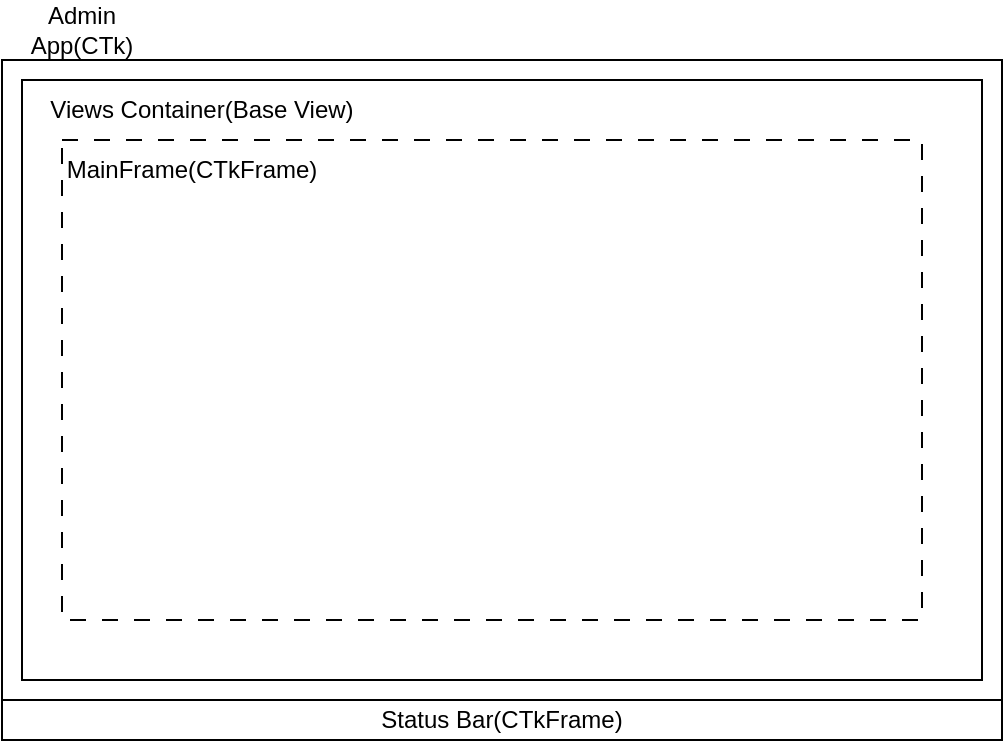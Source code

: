 <mxfile version="24.7.1" type="github">
  <diagram name="Page-1" id="XX11-0HXfy3PD_i3t4sz">
    <mxGraphModel dx="829" dy="413" grid="1" gridSize="10" guides="1" tooltips="1" connect="1" arrows="1" fold="1" page="1" pageScale="1" pageWidth="850" pageHeight="1100" math="0" shadow="0">
      <root>
        <mxCell id="0" />
        <mxCell id="1" parent="0" />
        <mxCell id="3fRI9fv5o45u41rRySMn-2" value="" style="rounded=0;whiteSpace=wrap;html=1;" parent="1" vertex="1">
          <mxGeometry x="160" y="130" width="500" height="340" as="geometry" />
        </mxCell>
        <mxCell id="3fRI9fv5o45u41rRySMn-3" value="Admin App(CTk)" style="text;html=1;align=center;verticalAlign=middle;whiteSpace=wrap;rounded=0;" parent="1" vertex="1">
          <mxGeometry x="160" y="100" width="80" height="30" as="geometry" />
        </mxCell>
        <mxCell id="3fRI9fv5o45u41rRySMn-4" value="Status Bar(CTkFrame)" style="rounded=0;whiteSpace=wrap;html=1;" parent="1" vertex="1">
          <mxGeometry x="160" y="450" width="500" height="20" as="geometry" />
        </mxCell>
        <mxCell id="3fRI9fv5o45u41rRySMn-5" value="" style="rounded=0;whiteSpace=wrap;html=1;" parent="1" vertex="1">
          <mxGeometry x="170" y="140" width="480" height="300" as="geometry" />
        </mxCell>
        <mxCell id="3fRI9fv5o45u41rRySMn-6" value="Views Container(Base View)" style="text;html=1;align=center;verticalAlign=middle;whiteSpace=wrap;rounded=0;" parent="1" vertex="1">
          <mxGeometry x="170" y="140" width="180" height="30" as="geometry" />
        </mxCell>
        <mxCell id="3fRI9fv5o45u41rRySMn-7" value="" style="rounded=0;whiteSpace=wrap;html=1;dashed=1;dashPattern=8 8;" parent="1" vertex="1">
          <mxGeometry x="190" y="170" width="430" height="240" as="geometry" />
        </mxCell>
        <mxCell id="3fRI9fv5o45u41rRySMn-8" value="MainFrame(CTkFrame)" style="text;html=1;align=center;verticalAlign=middle;whiteSpace=wrap;rounded=0;" parent="1" vertex="1">
          <mxGeometry x="190" y="170" width="130" height="30" as="geometry" />
        </mxCell>
      </root>
    </mxGraphModel>
  </diagram>
</mxfile>
